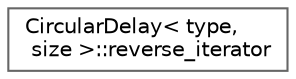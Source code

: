 digraph "Graphical Class Hierarchy"
{
 // LATEX_PDF_SIZE
  bgcolor="transparent";
  edge [fontname=Helvetica,fontsize=10,labelfontname=Helvetica,labelfontsize=10];
  node [fontname=Helvetica,fontsize=10,shape=box,height=0.2,width=0.4];
  rankdir="LR";
  Node0 [id="Node000000",label="CircularDelay\< type,\l size \>::reverse_iterator",height=0.2,width=0.4,color="grey40", fillcolor="white", style="filled",URL="$classCircularDelay_1_1reverse__iterator.html",tooltip=" "];
}
